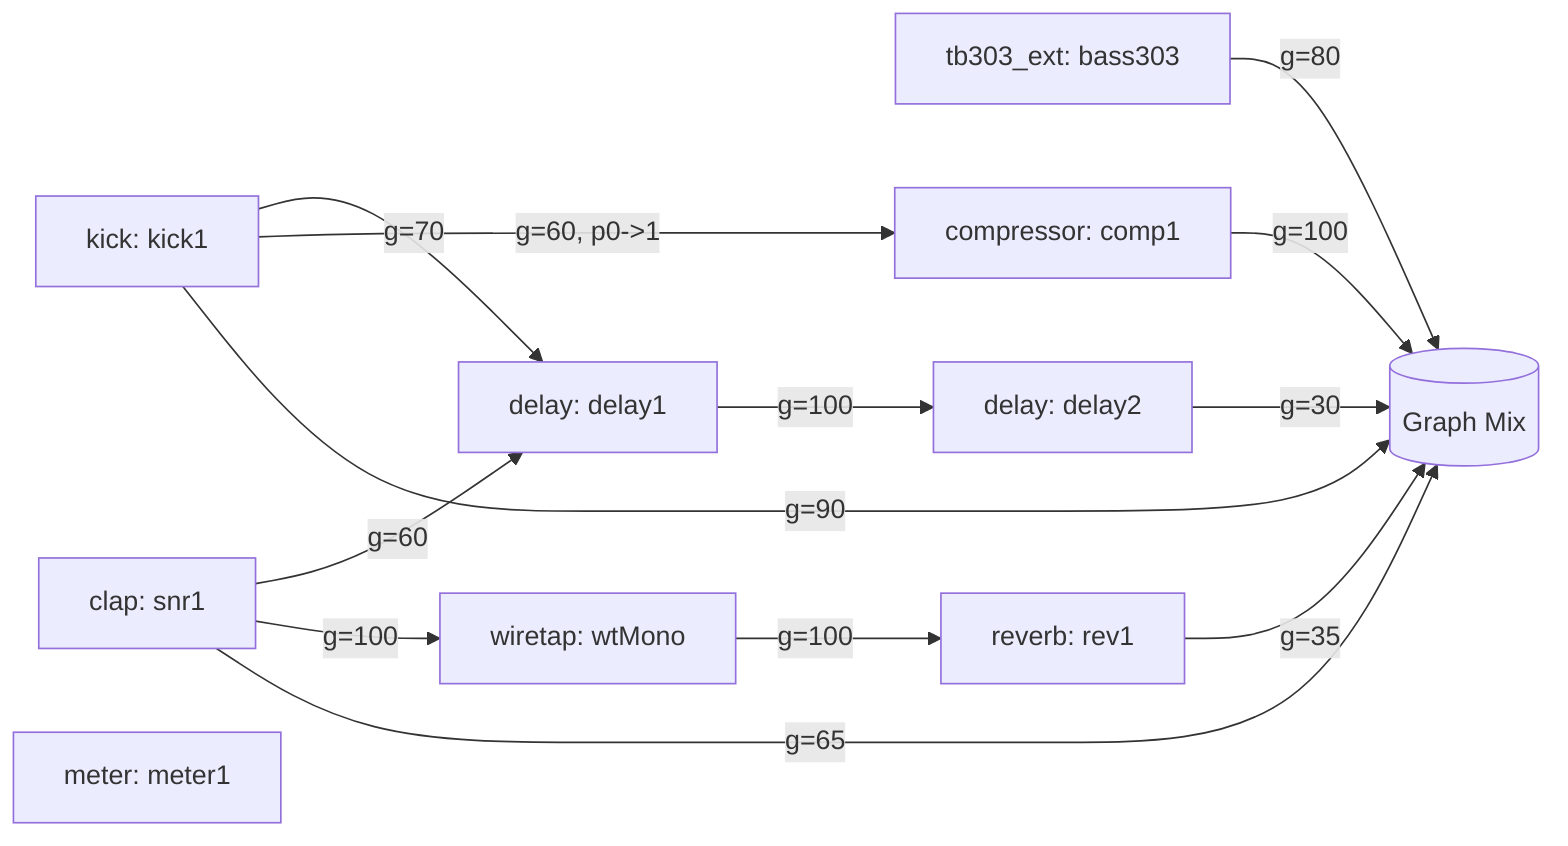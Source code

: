 flowchart LR
  kick1["kick: kick1"]
  bass303["tb303_ext: bass303"]
  snr1["clap: snr1"]
  delay1["delay: delay1"]
  delay2["delay: delay2"]
  meter1["meter: meter1"]
  rev1["reverb: rev1"]
  comp1["compressor: comp1"]
  wtMono["wiretap: wtMono"]
  kick1 -- "g=70" --> delay1
  snr1 -- "g=60" --> delay1
  delay1 -- "g=100" --> delay2
  snr1 -- "g=100" --> wtMono
  wtMono -- "g=100" --> rev1
  kick1 -- "g=60, p0->1" --> comp1
  Mix[("Graph Mix")]
  kick1 -- "g=90" --> Mix
  bass303 -- "g=80" --> Mix
  snr1 -- "g=65" --> Mix
  delay2 -- "g=30" --> Mix
  comp1 -- "g=100" --> Mix
  rev1 -- "g=35" --> Mix